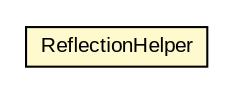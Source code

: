 #!/usr/local/bin/dot
#
# Class diagram 
# Generated by UMLGraph version R5_6-24-gf6e263 (http://www.umlgraph.org/)
#

digraph G {
	edge [fontname="arial",fontsize=10,labelfontname="arial",labelfontsize=10];
	node [fontname="arial",fontsize=10,shape=plaintext];
	nodesep=0.25;
	ranksep=0.5;
	rankdir=LR;
	// com.gwtplatform.dispatch.annotation.helper.ReflectionHelper
	c431983 [label=<<table title="com.gwtplatform.dispatch.annotation.helper.ReflectionHelper" border="0" cellborder="1" cellspacing="0" cellpadding="2" port="p" bgcolor="lemonChiffon" href="./ReflectionHelper.html">
		<tr><td><table border="0" cellspacing="0" cellpadding="1">
<tr><td align="center" balign="center"> ReflectionHelper </td></tr>
		</table></td></tr>
		</table>>, URL="./ReflectionHelper.html", fontname="arial", fontcolor="black", fontsize=10.0];
}

